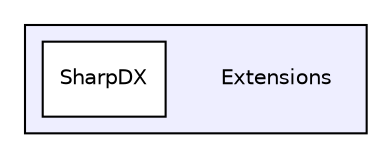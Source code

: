 digraph "Extensions" {
  compound=true
  node [ fontsize="10", fontname="Helvetica"];
  edge [ labelfontsize="10", labelfontname="Helvetica"];
  subgraph clusterdir_d7fae9a3fd56a9d342acf337a7814969 {
    graph [ bgcolor="#eeeeff", pencolor="black", label="" URL="dir_d7fae9a3fd56a9d342acf337a7814969.html"];
    dir_d7fae9a3fd56a9d342acf337a7814969 [shape=plaintext label="Extensions"];
    dir_d530eaf4236b7c856b5464b994ba141a [shape=box label="SharpDX" color="black" fillcolor="white" style="filled" URL="dir_d530eaf4236b7c856b5464b994ba141a.html"];
  }
}
